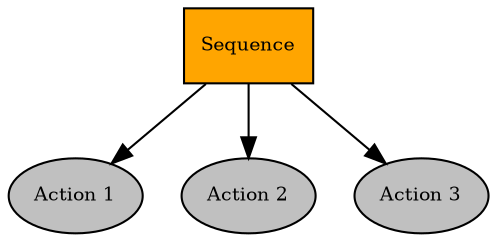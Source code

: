 digraph pastafarianism {
graph [fontname="times-roman"];
node [fontname="times-roman"];
edge [fontname="times-roman"];
Sequence [fillcolor=orange, fontcolor=black, fontsize=9, label=Sequence, shape=box, style=filled];
"Action 1" [fillcolor=gray, fontcolor=black, fontsize=9, label="Action 1", shape=ellipse, style=filled];
Sequence -> "Action 1";
"Action 2" [fillcolor=gray, fontcolor=black, fontsize=9, label="Action 2", shape=ellipse, style=filled];
Sequence -> "Action 2";
"Action 3" [fillcolor=gray, fontcolor=black, fontsize=9, label="Action 3", shape=ellipse, style=filled];
Sequence -> "Action 3";
}
